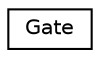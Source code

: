 digraph "Graphical Class Hierarchy"
{
 // LATEX_PDF_SIZE
  edge [fontname="Helvetica",fontsize="10",labelfontname="Helvetica",labelfontsize="10"];
  node [fontname="Helvetica",fontsize="10",shape=record];
  rankdir="LR";
  Node0 [label="Gate",height=0.2,width=0.4,color="black", fillcolor="white", style="filled",URL="$class_gate.html",tooltip=" "];
}
